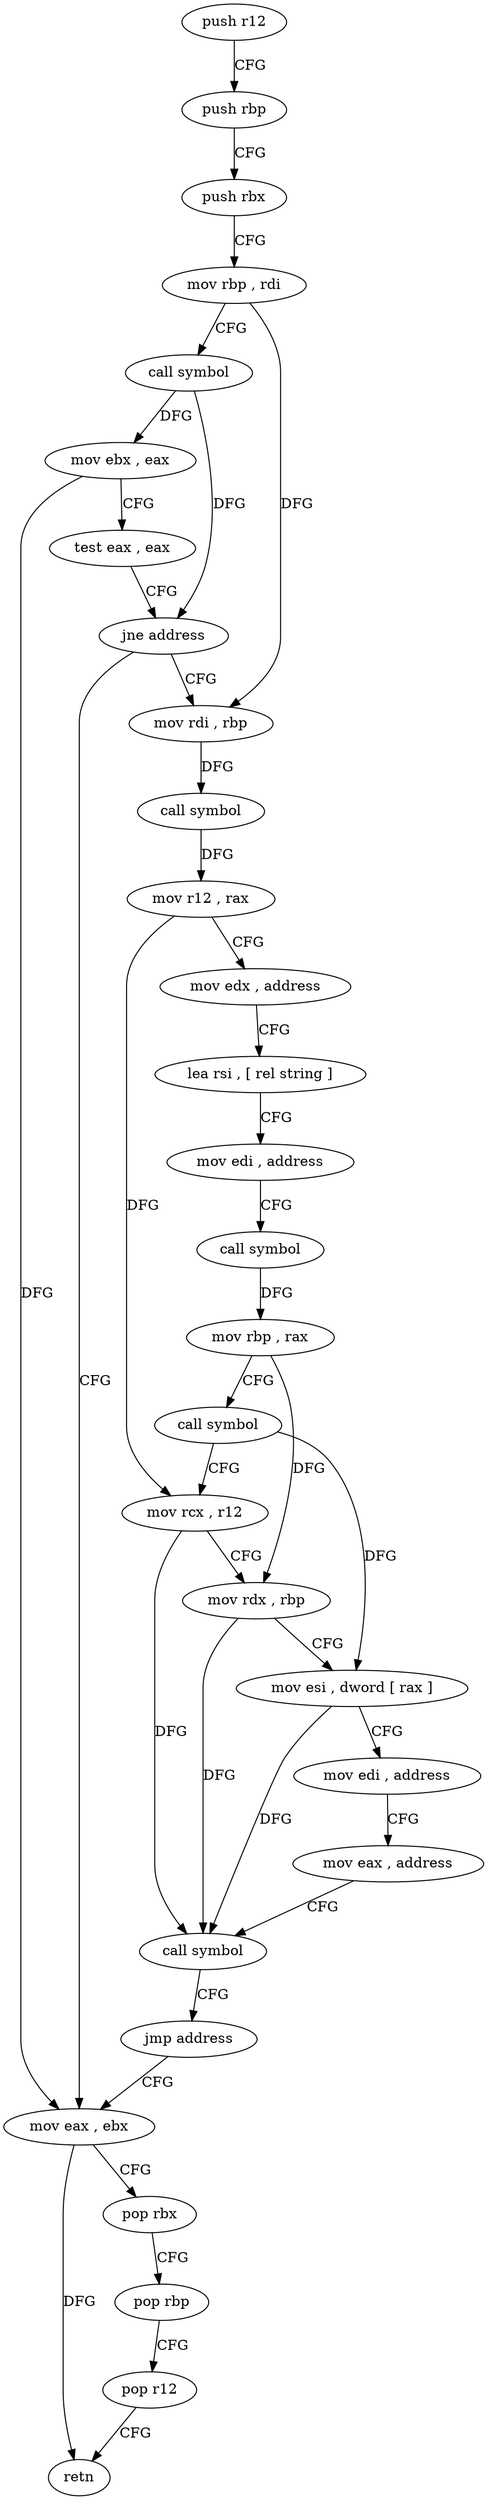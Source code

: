 digraph "func" {
"157105" [label = "push r12" ]
"157107" [label = "push rbp" ]
"157108" [label = "push rbx" ]
"157109" [label = "mov rbp , rdi" ]
"157112" [label = "call symbol" ]
"157117" [label = "mov ebx , eax" ]
"157119" [label = "test eax , eax" ]
"157121" [label = "jne address" ]
"157130" [label = "mov rdi , rbp" ]
"157123" [label = "mov eax , ebx" ]
"157133" [label = "call symbol" ]
"157138" [label = "mov r12 , rax" ]
"157141" [label = "mov edx , address" ]
"157146" [label = "lea rsi , [ rel string ]" ]
"157153" [label = "mov edi , address" ]
"157158" [label = "call symbol" ]
"157163" [label = "mov rbp , rax" ]
"157166" [label = "call symbol" ]
"157171" [label = "mov rcx , r12" ]
"157174" [label = "mov rdx , rbp" ]
"157177" [label = "mov esi , dword [ rax ]" ]
"157179" [label = "mov edi , address" ]
"157184" [label = "mov eax , address" ]
"157189" [label = "call symbol" ]
"157194" [label = "jmp address" ]
"157125" [label = "pop rbx" ]
"157126" [label = "pop rbp" ]
"157127" [label = "pop r12" ]
"157129" [label = "retn" ]
"157105" -> "157107" [ label = "CFG" ]
"157107" -> "157108" [ label = "CFG" ]
"157108" -> "157109" [ label = "CFG" ]
"157109" -> "157112" [ label = "CFG" ]
"157109" -> "157130" [ label = "DFG" ]
"157112" -> "157117" [ label = "DFG" ]
"157112" -> "157121" [ label = "DFG" ]
"157117" -> "157119" [ label = "CFG" ]
"157117" -> "157123" [ label = "DFG" ]
"157119" -> "157121" [ label = "CFG" ]
"157121" -> "157130" [ label = "CFG" ]
"157121" -> "157123" [ label = "CFG" ]
"157130" -> "157133" [ label = "DFG" ]
"157123" -> "157125" [ label = "CFG" ]
"157123" -> "157129" [ label = "DFG" ]
"157133" -> "157138" [ label = "DFG" ]
"157138" -> "157141" [ label = "CFG" ]
"157138" -> "157171" [ label = "DFG" ]
"157141" -> "157146" [ label = "CFG" ]
"157146" -> "157153" [ label = "CFG" ]
"157153" -> "157158" [ label = "CFG" ]
"157158" -> "157163" [ label = "DFG" ]
"157163" -> "157166" [ label = "CFG" ]
"157163" -> "157174" [ label = "DFG" ]
"157166" -> "157171" [ label = "CFG" ]
"157166" -> "157177" [ label = "DFG" ]
"157171" -> "157174" [ label = "CFG" ]
"157171" -> "157189" [ label = "DFG" ]
"157174" -> "157177" [ label = "CFG" ]
"157174" -> "157189" [ label = "DFG" ]
"157177" -> "157179" [ label = "CFG" ]
"157177" -> "157189" [ label = "DFG" ]
"157179" -> "157184" [ label = "CFG" ]
"157184" -> "157189" [ label = "CFG" ]
"157189" -> "157194" [ label = "CFG" ]
"157194" -> "157123" [ label = "CFG" ]
"157125" -> "157126" [ label = "CFG" ]
"157126" -> "157127" [ label = "CFG" ]
"157127" -> "157129" [ label = "CFG" ]
}
